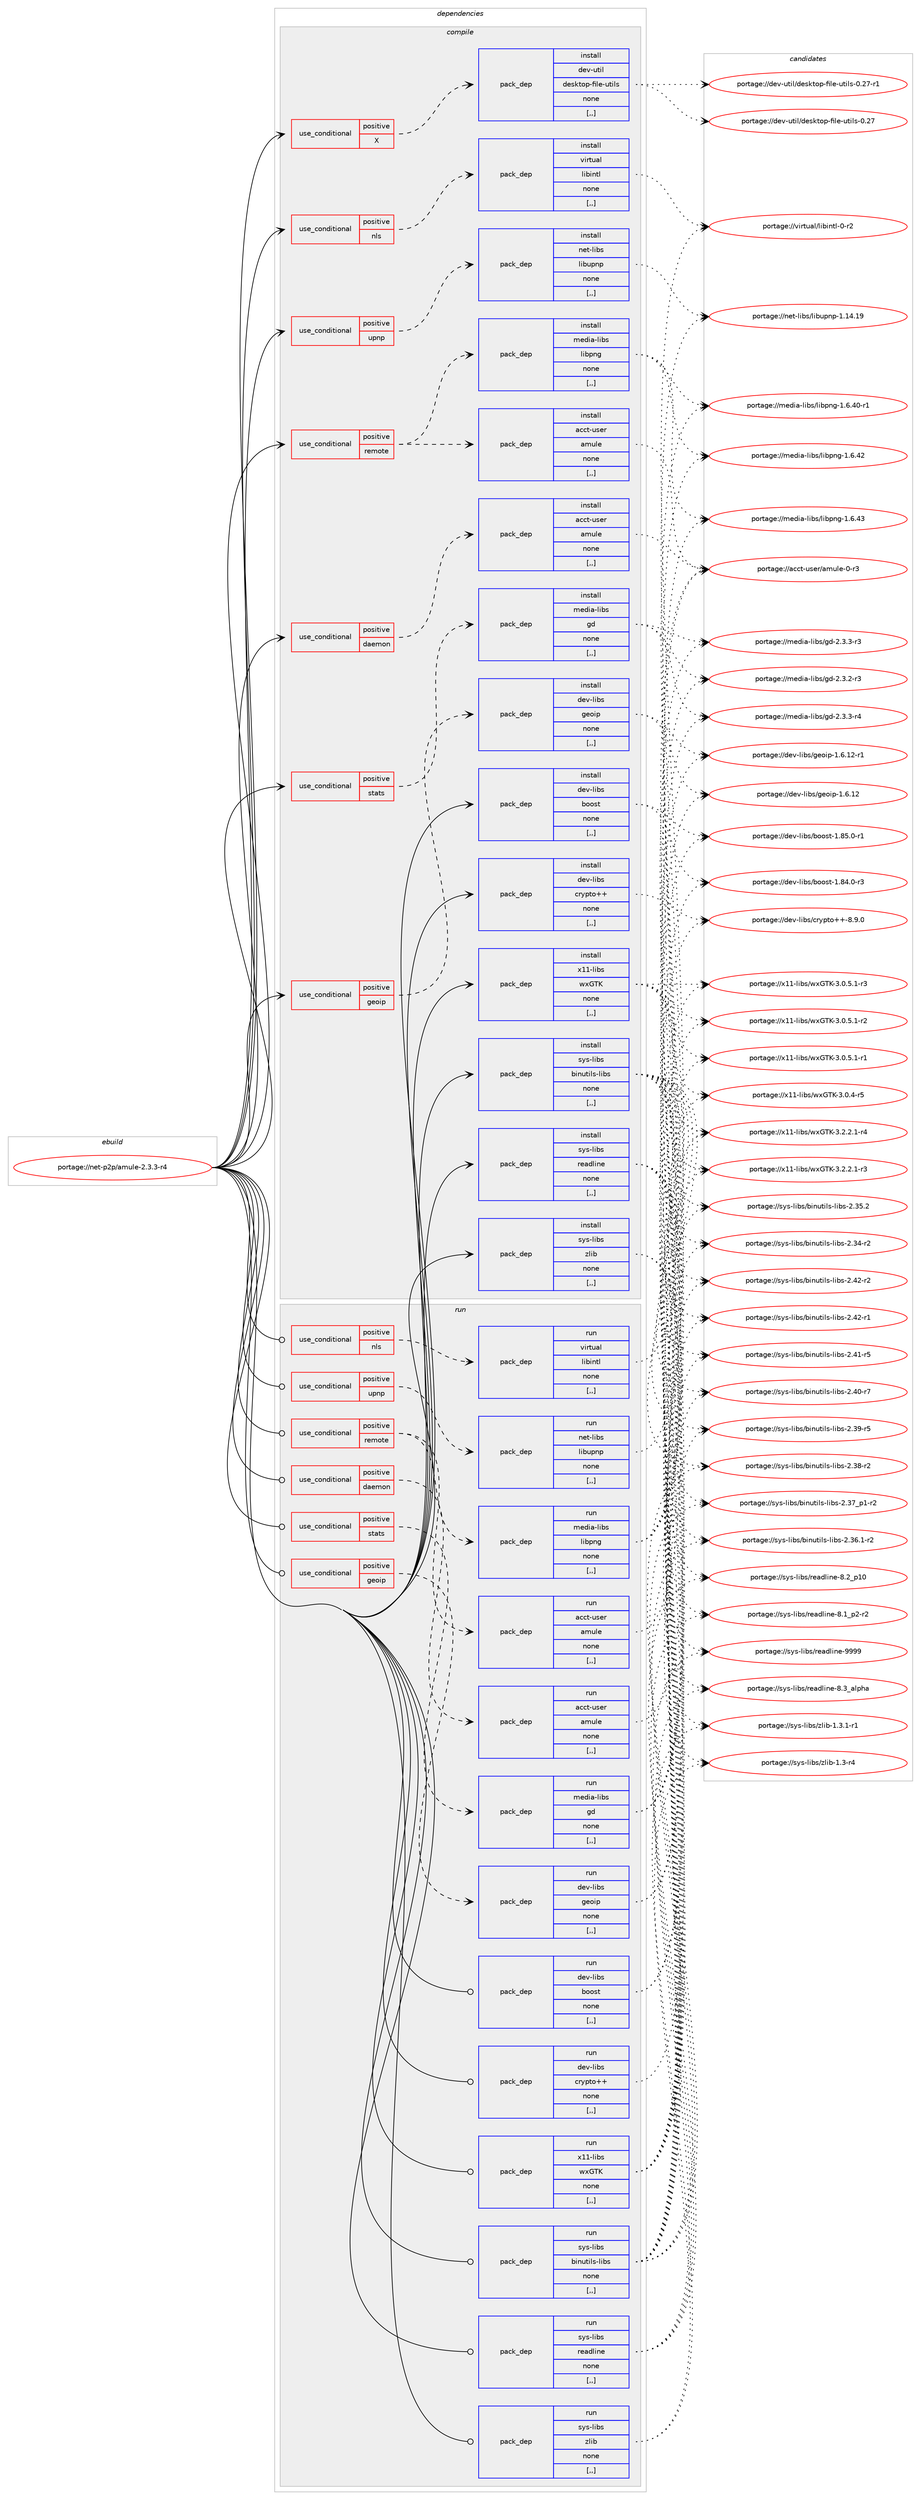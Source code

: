 digraph prolog {

# *************
# Graph options
# *************

newrank=true;
concentrate=true;
compound=true;
graph [rankdir=LR,fontname=Helvetica,fontsize=10,ranksep=1.5];#, ranksep=2.5, nodesep=0.2];
edge  [arrowhead=vee];
node  [fontname=Helvetica,fontsize=10];

# **********
# The ebuild
# **********

subgraph cluster_leftcol {
color=gray;
label=<<i>ebuild</i>>;
id [label="portage://net-p2p/amule-2.3.3-r4", color=red, width=4, href="../net-p2p/amule-2.3.3-r4.svg"];
}

# ****************
# The dependencies
# ****************

subgraph cluster_midcol {
color=gray;
label=<<i>dependencies</i>>;
subgraph cluster_compile {
fillcolor="#eeeeee";
style=filled;
label=<<i>compile</i>>;
subgraph cond100261 {
dependency380234 [label=<<TABLE BORDER="0" CELLBORDER="1" CELLSPACING="0" CELLPADDING="4"><TR><TD ROWSPAN="3" CELLPADDING="10">use_conditional</TD></TR><TR><TD>positive</TD></TR><TR><TD>X</TD></TR></TABLE>>, shape=none, color=red];
subgraph pack277235 {
dependency380235 [label=<<TABLE BORDER="0" CELLBORDER="1" CELLSPACING="0" CELLPADDING="4" WIDTH="220"><TR><TD ROWSPAN="6" CELLPADDING="30">pack_dep</TD></TR><TR><TD WIDTH="110">install</TD></TR><TR><TD>dev-util</TD></TR><TR><TD>desktop-file-utils</TD></TR><TR><TD>none</TD></TR><TR><TD>[,,]</TD></TR></TABLE>>, shape=none, color=blue];
}
dependency380234:e -> dependency380235:w [weight=20,style="dashed",arrowhead="vee"];
}
id:e -> dependency380234:w [weight=20,style="solid",arrowhead="vee"];
subgraph cond100262 {
dependency380236 [label=<<TABLE BORDER="0" CELLBORDER="1" CELLSPACING="0" CELLPADDING="4"><TR><TD ROWSPAN="3" CELLPADDING="10">use_conditional</TD></TR><TR><TD>positive</TD></TR><TR><TD>daemon</TD></TR></TABLE>>, shape=none, color=red];
subgraph pack277236 {
dependency380237 [label=<<TABLE BORDER="0" CELLBORDER="1" CELLSPACING="0" CELLPADDING="4" WIDTH="220"><TR><TD ROWSPAN="6" CELLPADDING="30">pack_dep</TD></TR><TR><TD WIDTH="110">install</TD></TR><TR><TD>acct-user</TD></TR><TR><TD>amule</TD></TR><TR><TD>none</TD></TR><TR><TD>[,,]</TD></TR></TABLE>>, shape=none, color=blue];
}
dependency380236:e -> dependency380237:w [weight=20,style="dashed",arrowhead="vee"];
}
id:e -> dependency380236:w [weight=20,style="solid",arrowhead="vee"];
subgraph cond100263 {
dependency380238 [label=<<TABLE BORDER="0" CELLBORDER="1" CELLSPACING="0" CELLPADDING="4"><TR><TD ROWSPAN="3" CELLPADDING="10">use_conditional</TD></TR><TR><TD>positive</TD></TR><TR><TD>geoip</TD></TR></TABLE>>, shape=none, color=red];
subgraph pack277237 {
dependency380239 [label=<<TABLE BORDER="0" CELLBORDER="1" CELLSPACING="0" CELLPADDING="4" WIDTH="220"><TR><TD ROWSPAN="6" CELLPADDING="30">pack_dep</TD></TR><TR><TD WIDTH="110">install</TD></TR><TR><TD>dev-libs</TD></TR><TR><TD>geoip</TD></TR><TR><TD>none</TD></TR><TR><TD>[,,]</TD></TR></TABLE>>, shape=none, color=blue];
}
dependency380238:e -> dependency380239:w [weight=20,style="dashed",arrowhead="vee"];
}
id:e -> dependency380238:w [weight=20,style="solid",arrowhead="vee"];
subgraph cond100264 {
dependency380240 [label=<<TABLE BORDER="0" CELLBORDER="1" CELLSPACING="0" CELLPADDING="4"><TR><TD ROWSPAN="3" CELLPADDING="10">use_conditional</TD></TR><TR><TD>positive</TD></TR><TR><TD>nls</TD></TR></TABLE>>, shape=none, color=red];
subgraph pack277238 {
dependency380241 [label=<<TABLE BORDER="0" CELLBORDER="1" CELLSPACING="0" CELLPADDING="4" WIDTH="220"><TR><TD ROWSPAN="6" CELLPADDING="30">pack_dep</TD></TR><TR><TD WIDTH="110">install</TD></TR><TR><TD>virtual</TD></TR><TR><TD>libintl</TD></TR><TR><TD>none</TD></TR><TR><TD>[,,]</TD></TR></TABLE>>, shape=none, color=blue];
}
dependency380240:e -> dependency380241:w [weight=20,style="dashed",arrowhead="vee"];
}
id:e -> dependency380240:w [weight=20,style="solid",arrowhead="vee"];
subgraph cond100265 {
dependency380242 [label=<<TABLE BORDER="0" CELLBORDER="1" CELLSPACING="0" CELLPADDING="4"><TR><TD ROWSPAN="3" CELLPADDING="10">use_conditional</TD></TR><TR><TD>positive</TD></TR><TR><TD>remote</TD></TR></TABLE>>, shape=none, color=red];
subgraph pack277239 {
dependency380243 [label=<<TABLE BORDER="0" CELLBORDER="1" CELLSPACING="0" CELLPADDING="4" WIDTH="220"><TR><TD ROWSPAN="6" CELLPADDING="30">pack_dep</TD></TR><TR><TD WIDTH="110">install</TD></TR><TR><TD>acct-user</TD></TR><TR><TD>amule</TD></TR><TR><TD>none</TD></TR><TR><TD>[,,]</TD></TR></TABLE>>, shape=none, color=blue];
}
dependency380242:e -> dependency380243:w [weight=20,style="dashed",arrowhead="vee"];
subgraph pack277240 {
dependency380244 [label=<<TABLE BORDER="0" CELLBORDER="1" CELLSPACING="0" CELLPADDING="4" WIDTH="220"><TR><TD ROWSPAN="6" CELLPADDING="30">pack_dep</TD></TR><TR><TD WIDTH="110">install</TD></TR><TR><TD>media-libs</TD></TR><TR><TD>libpng</TD></TR><TR><TD>none</TD></TR><TR><TD>[,,]</TD></TR></TABLE>>, shape=none, color=blue];
}
dependency380242:e -> dependency380244:w [weight=20,style="dashed",arrowhead="vee"];
}
id:e -> dependency380242:w [weight=20,style="solid",arrowhead="vee"];
subgraph cond100266 {
dependency380245 [label=<<TABLE BORDER="0" CELLBORDER="1" CELLSPACING="0" CELLPADDING="4"><TR><TD ROWSPAN="3" CELLPADDING="10">use_conditional</TD></TR><TR><TD>positive</TD></TR><TR><TD>stats</TD></TR></TABLE>>, shape=none, color=red];
subgraph pack277241 {
dependency380246 [label=<<TABLE BORDER="0" CELLBORDER="1" CELLSPACING="0" CELLPADDING="4" WIDTH="220"><TR><TD ROWSPAN="6" CELLPADDING="30">pack_dep</TD></TR><TR><TD WIDTH="110">install</TD></TR><TR><TD>media-libs</TD></TR><TR><TD>gd</TD></TR><TR><TD>none</TD></TR><TR><TD>[,,]</TD></TR></TABLE>>, shape=none, color=blue];
}
dependency380245:e -> dependency380246:w [weight=20,style="dashed",arrowhead="vee"];
}
id:e -> dependency380245:w [weight=20,style="solid",arrowhead="vee"];
subgraph cond100267 {
dependency380247 [label=<<TABLE BORDER="0" CELLBORDER="1" CELLSPACING="0" CELLPADDING="4"><TR><TD ROWSPAN="3" CELLPADDING="10">use_conditional</TD></TR><TR><TD>positive</TD></TR><TR><TD>upnp</TD></TR></TABLE>>, shape=none, color=red];
subgraph pack277242 {
dependency380248 [label=<<TABLE BORDER="0" CELLBORDER="1" CELLSPACING="0" CELLPADDING="4" WIDTH="220"><TR><TD ROWSPAN="6" CELLPADDING="30">pack_dep</TD></TR><TR><TD WIDTH="110">install</TD></TR><TR><TD>net-libs</TD></TR><TR><TD>libupnp</TD></TR><TR><TD>none</TD></TR><TR><TD>[,,]</TD></TR></TABLE>>, shape=none, color=blue];
}
dependency380247:e -> dependency380248:w [weight=20,style="dashed",arrowhead="vee"];
}
id:e -> dependency380247:w [weight=20,style="solid",arrowhead="vee"];
subgraph pack277243 {
dependency380249 [label=<<TABLE BORDER="0" CELLBORDER="1" CELLSPACING="0" CELLPADDING="4" WIDTH="220"><TR><TD ROWSPAN="6" CELLPADDING="30">pack_dep</TD></TR><TR><TD WIDTH="110">install</TD></TR><TR><TD>dev-libs</TD></TR><TR><TD>boost</TD></TR><TR><TD>none</TD></TR><TR><TD>[,,]</TD></TR></TABLE>>, shape=none, color=blue];
}
id:e -> dependency380249:w [weight=20,style="solid",arrowhead="vee"];
subgraph pack277244 {
dependency380250 [label=<<TABLE BORDER="0" CELLBORDER="1" CELLSPACING="0" CELLPADDING="4" WIDTH="220"><TR><TD ROWSPAN="6" CELLPADDING="30">pack_dep</TD></TR><TR><TD WIDTH="110">install</TD></TR><TR><TD>dev-libs</TD></TR><TR><TD>crypto++</TD></TR><TR><TD>none</TD></TR><TR><TD>[,,]</TD></TR></TABLE>>, shape=none, color=blue];
}
id:e -> dependency380250:w [weight=20,style="solid",arrowhead="vee"];
subgraph pack277245 {
dependency380251 [label=<<TABLE BORDER="0" CELLBORDER="1" CELLSPACING="0" CELLPADDING="4" WIDTH="220"><TR><TD ROWSPAN="6" CELLPADDING="30">pack_dep</TD></TR><TR><TD WIDTH="110">install</TD></TR><TR><TD>sys-libs</TD></TR><TR><TD>binutils-libs</TD></TR><TR><TD>none</TD></TR><TR><TD>[,,]</TD></TR></TABLE>>, shape=none, color=blue];
}
id:e -> dependency380251:w [weight=20,style="solid",arrowhead="vee"];
subgraph pack277246 {
dependency380252 [label=<<TABLE BORDER="0" CELLBORDER="1" CELLSPACING="0" CELLPADDING="4" WIDTH="220"><TR><TD ROWSPAN="6" CELLPADDING="30">pack_dep</TD></TR><TR><TD WIDTH="110">install</TD></TR><TR><TD>sys-libs</TD></TR><TR><TD>readline</TD></TR><TR><TD>none</TD></TR><TR><TD>[,,]</TD></TR></TABLE>>, shape=none, color=blue];
}
id:e -> dependency380252:w [weight=20,style="solid",arrowhead="vee"];
subgraph pack277247 {
dependency380253 [label=<<TABLE BORDER="0" CELLBORDER="1" CELLSPACING="0" CELLPADDING="4" WIDTH="220"><TR><TD ROWSPAN="6" CELLPADDING="30">pack_dep</TD></TR><TR><TD WIDTH="110">install</TD></TR><TR><TD>sys-libs</TD></TR><TR><TD>zlib</TD></TR><TR><TD>none</TD></TR><TR><TD>[,,]</TD></TR></TABLE>>, shape=none, color=blue];
}
id:e -> dependency380253:w [weight=20,style="solid",arrowhead="vee"];
subgraph pack277248 {
dependency380254 [label=<<TABLE BORDER="0" CELLBORDER="1" CELLSPACING="0" CELLPADDING="4" WIDTH="220"><TR><TD ROWSPAN="6" CELLPADDING="30">pack_dep</TD></TR><TR><TD WIDTH="110">install</TD></TR><TR><TD>x11-libs</TD></TR><TR><TD>wxGTK</TD></TR><TR><TD>none</TD></TR><TR><TD>[,,]</TD></TR></TABLE>>, shape=none, color=blue];
}
id:e -> dependency380254:w [weight=20,style="solid",arrowhead="vee"];
}
subgraph cluster_compileandrun {
fillcolor="#eeeeee";
style=filled;
label=<<i>compile and run</i>>;
}
subgraph cluster_run {
fillcolor="#eeeeee";
style=filled;
label=<<i>run</i>>;
subgraph cond100268 {
dependency380255 [label=<<TABLE BORDER="0" CELLBORDER="1" CELLSPACING="0" CELLPADDING="4"><TR><TD ROWSPAN="3" CELLPADDING="10">use_conditional</TD></TR><TR><TD>positive</TD></TR><TR><TD>daemon</TD></TR></TABLE>>, shape=none, color=red];
subgraph pack277249 {
dependency380256 [label=<<TABLE BORDER="0" CELLBORDER="1" CELLSPACING="0" CELLPADDING="4" WIDTH="220"><TR><TD ROWSPAN="6" CELLPADDING="30">pack_dep</TD></TR><TR><TD WIDTH="110">run</TD></TR><TR><TD>acct-user</TD></TR><TR><TD>amule</TD></TR><TR><TD>none</TD></TR><TR><TD>[,,]</TD></TR></TABLE>>, shape=none, color=blue];
}
dependency380255:e -> dependency380256:w [weight=20,style="dashed",arrowhead="vee"];
}
id:e -> dependency380255:w [weight=20,style="solid",arrowhead="odot"];
subgraph cond100269 {
dependency380257 [label=<<TABLE BORDER="0" CELLBORDER="1" CELLSPACING="0" CELLPADDING="4"><TR><TD ROWSPAN="3" CELLPADDING="10">use_conditional</TD></TR><TR><TD>positive</TD></TR><TR><TD>geoip</TD></TR></TABLE>>, shape=none, color=red];
subgraph pack277250 {
dependency380258 [label=<<TABLE BORDER="0" CELLBORDER="1" CELLSPACING="0" CELLPADDING="4" WIDTH="220"><TR><TD ROWSPAN="6" CELLPADDING="30">pack_dep</TD></TR><TR><TD WIDTH="110">run</TD></TR><TR><TD>dev-libs</TD></TR><TR><TD>geoip</TD></TR><TR><TD>none</TD></TR><TR><TD>[,,]</TD></TR></TABLE>>, shape=none, color=blue];
}
dependency380257:e -> dependency380258:w [weight=20,style="dashed",arrowhead="vee"];
}
id:e -> dependency380257:w [weight=20,style="solid",arrowhead="odot"];
subgraph cond100270 {
dependency380259 [label=<<TABLE BORDER="0" CELLBORDER="1" CELLSPACING="0" CELLPADDING="4"><TR><TD ROWSPAN="3" CELLPADDING="10">use_conditional</TD></TR><TR><TD>positive</TD></TR><TR><TD>nls</TD></TR></TABLE>>, shape=none, color=red];
subgraph pack277251 {
dependency380260 [label=<<TABLE BORDER="0" CELLBORDER="1" CELLSPACING="0" CELLPADDING="4" WIDTH="220"><TR><TD ROWSPAN="6" CELLPADDING="30">pack_dep</TD></TR><TR><TD WIDTH="110">run</TD></TR><TR><TD>virtual</TD></TR><TR><TD>libintl</TD></TR><TR><TD>none</TD></TR><TR><TD>[,,]</TD></TR></TABLE>>, shape=none, color=blue];
}
dependency380259:e -> dependency380260:w [weight=20,style="dashed",arrowhead="vee"];
}
id:e -> dependency380259:w [weight=20,style="solid",arrowhead="odot"];
subgraph cond100271 {
dependency380261 [label=<<TABLE BORDER="0" CELLBORDER="1" CELLSPACING="0" CELLPADDING="4"><TR><TD ROWSPAN="3" CELLPADDING="10">use_conditional</TD></TR><TR><TD>positive</TD></TR><TR><TD>remote</TD></TR></TABLE>>, shape=none, color=red];
subgraph pack277252 {
dependency380262 [label=<<TABLE BORDER="0" CELLBORDER="1" CELLSPACING="0" CELLPADDING="4" WIDTH="220"><TR><TD ROWSPAN="6" CELLPADDING="30">pack_dep</TD></TR><TR><TD WIDTH="110">run</TD></TR><TR><TD>acct-user</TD></TR><TR><TD>amule</TD></TR><TR><TD>none</TD></TR><TR><TD>[,,]</TD></TR></TABLE>>, shape=none, color=blue];
}
dependency380261:e -> dependency380262:w [weight=20,style="dashed",arrowhead="vee"];
subgraph pack277253 {
dependency380263 [label=<<TABLE BORDER="0" CELLBORDER="1" CELLSPACING="0" CELLPADDING="4" WIDTH="220"><TR><TD ROWSPAN="6" CELLPADDING="30">pack_dep</TD></TR><TR><TD WIDTH="110">run</TD></TR><TR><TD>media-libs</TD></TR><TR><TD>libpng</TD></TR><TR><TD>none</TD></TR><TR><TD>[,,]</TD></TR></TABLE>>, shape=none, color=blue];
}
dependency380261:e -> dependency380263:w [weight=20,style="dashed",arrowhead="vee"];
}
id:e -> dependency380261:w [weight=20,style="solid",arrowhead="odot"];
subgraph cond100272 {
dependency380264 [label=<<TABLE BORDER="0" CELLBORDER="1" CELLSPACING="0" CELLPADDING="4"><TR><TD ROWSPAN="3" CELLPADDING="10">use_conditional</TD></TR><TR><TD>positive</TD></TR><TR><TD>stats</TD></TR></TABLE>>, shape=none, color=red];
subgraph pack277254 {
dependency380265 [label=<<TABLE BORDER="0" CELLBORDER="1" CELLSPACING="0" CELLPADDING="4" WIDTH="220"><TR><TD ROWSPAN="6" CELLPADDING="30">pack_dep</TD></TR><TR><TD WIDTH="110">run</TD></TR><TR><TD>media-libs</TD></TR><TR><TD>gd</TD></TR><TR><TD>none</TD></TR><TR><TD>[,,]</TD></TR></TABLE>>, shape=none, color=blue];
}
dependency380264:e -> dependency380265:w [weight=20,style="dashed",arrowhead="vee"];
}
id:e -> dependency380264:w [weight=20,style="solid",arrowhead="odot"];
subgraph cond100273 {
dependency380266 [label=<<TABLE BORDER="0" CELLBORDER="1" CELLSPACING="0" CELLPADDING="4"><TR><TD ROWSPAN="3" CELLPADDING="10">use_conditional</TD></TR><TR><TD>positive</TD></TR><TR><TD>upnp</TD></TR></TABLE>>, shape=none, color=red];
subgraph pack277255 {
dependency380267 [label=<<TABLE BORDER="0" CELLBORDER="1" CELLSPACING="0" CELLPADDING="4" WIDTH="220"><TR><TD ROWSPAN="6" CELLPADDING="30">pack_dep</TD></TR><TR><TD WIDTH="110">run</TD></TR><TR><TD>net-libs</TD></TR><TR><TD>libupnp</TD></TR><TR><TD>none</TD></TR><TR><TD>[,,]</TD></TR></TABLE>>, shape=none, color=blue];
}
dependency380266:e -> dependency380267:w [weight=20,style="dashed",arrowhead="vee"];
}
id:e -> dependency380266:w [weight=20,style="solid",arrowhead="odot"];
subgraph pack277256 {
dependency380268 [label=<<TABLE BORDER="0" CELLBORDER="1" CELLSPACING="0" CELLPADDING="4" WIDTH="220"><TR><TD ROWSPAN="6" CELLPADDING="30">pack_dep</TD></TR><TR><TD WIDTH="110">run</TD></TR><TR><TD>dev-libs</TD></TR><TR><TD>boost</TD></TR><TR><TD>none</TD></TR><TR><TD>[,,]</TD></TR></TABLE>>, shape=none, color=blue];
}
id:e -> dependency380268:w [weight=20,style="solid",arrowhead="odot"];
subgraph pack277257 {
dependency380269 [label=<<TABLE BORDER="0" CELLBORDER="1" CELLSPACING="0" CELLPADDING="4" WIDTH="220"><TR><TD ROWSPAN="6" CELLPADDING="30">pack_dep</TD></TR><TR><TD WIDTH="110">run</TD></TR><TR><TD>dev-libs</TD></TR><TR><TD>crypto++</TD></TR><TR><TD>none</TD></TR><TR><TD>[,,]</TD></TR></TABLE>>, shape=none, color=blue];
}
id:e -> dependency380269:w [weight=20,style="solid",arrowhead="odot"];
subgraph pack277258 {
dependency380270 [label=<<TABLE BORDER="0" CELLBORDER="1" CELLSPACING="0" CELLPADDING="4" WIDTH="220"><TR><TD ROWSPAN="6" CELLPADDING="30">pack_dep</TD></TR><TR><TD WIDTH="110">run</TD></TR><TR><TD>sys-libs</TD></TR><TR><TD>binutils-libs</TD></TR><TR><TD>none</TD></TR><TR><TD>[,,]</TD></TR></TABLE>>, shape=none, color=blue];
}
id:e -> dependency380270:w [weight=20,style="solid",arrowhead="odot"];
subgraph pack277259 {
dependency380271 [label=<<TABLE BORDER="0" CELLBORDER="1" CELLSPACING="0" CELLPADDING="4" WIDTH="220"><TR><TD ROWSPAN="6" CELLPADDING="30">pack_dep</TD></TR><TR><TD WIDTH="110">run</TD></TR><TR><TD>sys-libs</TD></TR><TR><TD>readline</TD></TR><TR><TD>none</TD></TR><TR><TD>[,,]</TD></TR></TABLE>>, shape=none, color=blue];
}
id:e -> dependency380271:w [weight=20,style="solid",arrowhead="odot"];
subgraph pack277260 {
dependency380272 [label=<<TABLE BORDER="0" CELLBORDER="1" CELLSPACING="0" CELLPADDING="4" WIDTH="220"><TR><TD ROWSPAN="6" CELLPADDING="30">pack_dep</TD></TR><TR><TD WIDTH="110">run</TD></TR><TR><TD>sys-libs</TD></TR><TR><TD>zlib</TD></TR><TR><TD>none</TD></TR><TR><TD>[,,]</TD></TR></TABLE>>, shape=none, color=blue];
}
id:e -> dependency380272:w [weight=20,style="solid",arrowhead="odot"];
subgraph pack277261 {
dependency380273 [label=<<TABLE BORDER="0" CELLBORDER="1" CELLSPACING="0" CELLPADDING="4" WIDTH="220"><TR><TD ROWSPAN="6" CELLPADDING="30">pack_dep</TD></TR><TR><TD WIDTH="110">run</TD></TR><TR><TD>x11-libs</TD></TR><TR><TD>wxGTK</TD></TR><TR><TD>none</TD></TR><TR><TD>[,,]</TD></TR></TABLE>>, shape=none, color=blue];
}
id:e -> dependency380273:w [weight=20,style="solid",arrowhead="odot"];
}
}

# **************
# The candidates
# **************

subgraph cluster_choices {
rank=same;
color=gray;
label=<<i>candidates</i>>;

subgraph choice277235 {
color=black;
nodesep=1;
choice1001011184511711610510847100101115107116111112451021051081014511711610510811545484650554511449 [label="portage://dev-util/desktop-file-utils-0.27-r1", color=red, width=4,href="../dev-util/desktop-file-utils-0.27-r1.svg"];
choice100101118451171161051084710010111510711611111245102105108101451171161051081154548465055 [label="portage://dev-util/desktop-file-utils-0.27", color=red, width=4,href="../dev-util/desktop-file-utils-0.27.svg"];
dependency380235:e -> choice1001011184511711610510847100101115107116111112451021051081014511711610510811545484650554511449:w [style=dotted,weight="100"];
dependency380235:e -> choice100101118451171161051084710010111510711611111245102105108101451171161051081154548465055:w [style=dotted,weight="100"];
}
subgraph choice277236 {
color=black;
nodesep=1;
choice97999911645117115101114479710911710810145484511451 [label="portage://acct-user/amule-0-r3", color=red, width=4,href="../acct-user/amule-0-r3.svg"];
dependency380237:e -> choice97999911645117115101114479710911710810145484511451:w [style=dotted,weight="100"];
}
subgraph choice277237 {
color=black;
nodesep=1;
choice100101118451081059811547103101111105112454946544649504511449 [label="portage://dev-libs/geoip-1.6.12-r1", color=red, width=4,href="../dev-libs/geoip-1.6.12-r1.svg"];
choice10010111845108105981154710310111110511245494654464950 [label="portage://dev-libs/geoip-1.6.12", color=red, width=4,href="../dev-libs/geoip-1.6.12.svg"];
dependency380239:e -> choice100101118451081059811547103101111105112454946544649504511449:w [style=dotted,weight="100"];
dependency380239:e -> choice10010111845108105981154710310111110511245494654464950:w [style=dotted,weight="100"];
}
subgraph choice277238 {
color=black;
nodesep=1;
choice11810511411611797108471081059810511011610845484511450 [label="portage://virtual/libintl-0-r2", color=red, width=4,href="../virtual/libintl-0-r2.svg"];
dependency380241:e -> choice11810511411611797108471081059810511011610845484511450:w [style=dotted,weight="100"];
}
subgraph choice277239 {
color=black;
nodesep=1;
choice97999911645117115101114479710911710810145484511451 [label="portage://acct-user/amule-0-r3", color=red, width=4,href="../acct-user/amule-0-r3.svg"];
dependency380243:e -> choice97999911645117115101114479710911710810145484511451:w [style=dotted,weight="100"];
}
subgraph choice277240 {
color=black;
nodesep=1;
choice109101100105974510810598115471081059811211010345494654465251 [label="portage://media-libs/libpng-1.6.43", color=red, width=4,href="../media-libs/libpng-1.6.43.svg"];
choice109101100105974510810598115471081059811211010345494654465250 [label="portage://media-libs/libpng-1.6.42", color=red, width=4,href="../media-libs/libpng-1.6.42.svg"];
choice1091011001059745108105981154710810598112110103454946544652484511449 [label="portage://media-libs/libpng-1.6.40-r1", color=red, width=4,href="../media-libs/libpng-1.6.40-r1.svg"];
dependency380244:e -> choice109101100105974510810598115471081059811211010345494654465251:w [style=dotted,weight="100"];
dependency380244:e -> choice109101100105974510810598115471081059811211010345494654465250:w [style=dotted,weight="100"];
dependency380244:e -> choice1091011001059745108105981154710810598112110103454946544652484511449:w [style=dotted,weight="100"];
}
subgraph choice277241 {
color=black;
nodesep=1;
choice109101100105974510810598115471031004550465146514511452 [label="portage://media-libs/gd-2.3.3-r4", color=red, width=4,href="../media-libs/gd-2.3.3-r4.svg"];
choice109101100105974510810598115471031004550465146514511451 [label="portage://media-libs/gd-2.3.3-r3", color=red, width=4,href="../media-libs/gd-2.3.3-r3.svg"];
choice109101100105974510810598115471031004550465146504511451 [label="portage://media-libs/gd-2.3.2-r3", color=red, width=4,href="../media-libs/gd-2.3.2-r3.svg"];
dependency380246:e -> choice109101100105974510810598115471031004550465146514511452:w [style=dotted,weight="100"];
dependency380246:e -> choice109101100105974510810598115471031004550465146514511451:w [style=dotted,weight="100"];
dependency380246:e -> choice109101100105974510810598115471031004550465146504511451:w [style=dotted,weight="100"];
}
subgraph choice277242 {
color=black;
nodesep=1;
choice110101116451081059811547108105981171121101124549464952464957 [label="portage://net-libs/libupnp-1.14.19", color=red, width=4,href="../net-libs/libupnp-1.14.19.svg"];
dependency380248:e -> choice110101116451081059811547108105981171121101124549464952464957:w [style=dotted,weight="100"];
}
subgraph choice277243 {
color=black;
nodesep=1;
choice10010111845108105981154798111111115116454946565346484511449 [label="portage://dev-libs/boost-1.85.0-r1", color=red, width=4,href="../dev-libs/boost-1.85.0-r1.svg"];
choice10010111845108105981154798111111115116454946565246484511451 [label="portage://dev-libs/boost-1.84.0-r3", color=red, width=4,href="../dev-libs/boost-1.84.0-r3.svg"];
dependency380249:e -> choice10010111845108105981154798111111115116454946565346484511449:w [style=dotted,weight="100"];
dependency380249:e -> choice10010111845108105981154798111111115116454946565246484511451:w [style=dotted,weight="100"];
}
subgraph choice277244 {
color=black;
nodesep=1;
choice100101118451081059811547991141211121161114343455646574648 [label="portage://dev-libs/crypto++-8.9.0", color=red, width=4,href="../dev-libs/crypto++-8.9.0.svg"];
dependency380250:e -> choice100101118451081059811547991141211121161114343455646574648:w [style=dotted,weight="100"];
}
subgraph choice277245 {
color=black;
nodesep=1;
choice11512111545108105981154798105110117116105108115451081059811545504652504511450 [label="portage://sys-libs/binutils-libs-2.42-r2", color=red, width=4,href="../sys-libs/binutils-libs-2.42-r2.svg"];
choice11512111545108105981154798105110117116105108115451081059811545504652504511449 [label="portage://sys-libs/binutils-libs-2.42-r1", color=red, width=4,href="../sys-libs/binutils-libs-2.42-r1.svg"];
choice11512111545108105981154798105110117116105108115451081059811545504652494511453 [label="portage://sys-libs/binutils-libs-2.41-r5", color=red, width=4,href="../sys-libs/binutils-libs-2.41-r5.svg"];
choice11512111545108105981154798105110117116105108115451081059811545504652484511455 [label="portage://sys-libs/binutils-libs-2.40-r7", color=red, width=4,href="../sys-libs/binutils-libs-2.40-r7.svg"];
choice11512111545108105981154798105110117116105108115451081059811545504651574511453 [label="portage://sys-libs/binutils-libs-2.39-r5", color=red, width=4,href="../sys-libs/binutils-libs-2.39-r5.svg"];
choice11512111545108105981154798105110117116105108115451081059811545504651564511450 [label="portage://sys-libs/binutils-libs-2.38-r2", color=red, width=4,href="../sys-libs/binutils-libs-2.38-r2.svg"];
choice115121115451081059811547981051101171161051081154510810598115455046515595112494511450 [label="portage://sys-libs/binutils-libs-2.37_p1-r2", color=red, width=4,href="../sys-libs/binutils-libs-2.37_p1-r2.svg"];
choice115121115451081059811547981051101171161051081154510810598115455046515446494511450 [label="portage://sys-libs/binutils-libs-2.36.1-r2", color=red, width=4,href="../sys-libs/binutils-libs-2.36.1-r2.svg"];
choice11512111545108105981154798105110117116105108115451081059811545504651534650 [label="portage://sys-libs/binutils-libs-2.35.2", color=red, width=4,href="../sys-libs/binutils-libs-2.35.2.svg"];
choice11512111545108105981154798105110117116105108115451081059811545504651524511450 [label="portage://sys-libs/binutils-libs-2.34-r2", color=red, width=4,href="../sys-libs/binutils-libs-2.34-r2.svg"];
dependency380251:e -> choice11512111545108105981154798105110117116105108115451081059811545504652504511450:w [style=dotted,weight="100"];
dependency380251:e -> choice11512111545108105981154798105110117116105108115451081059811545504652504511449:w [style=dotted,weight="100"];
dependency380251:e -> choice11512111545108105981154798105110117116105108115451081059811545504652494511453:w [style=dotted,weight="100"];
dependency380251:e -> choice11512111545108105981154798105110117116105108115451081059811545504652484511455:w [style=dotted,weight="100"];
dependency380251:e -> choice11512111545108105981154798105110117116105108115451081059811545504651574511453:w [style=dotted,weight="100"];
dependency380251:e -> choice11512111545108105981154798105110117116105108115451081059811545504651564511450:w [style=dotted,weight="100"];
dependency380251:e -> choice115121115451081059811547981051101171161051081154510810598115455046515595112494511450:w [style=dotted,weight="100"];
dependency380251:e -> choice115121115451081059811547981051101171161051081154510810598115455046515446494511450:w [style=dotted,weight="100"];
dependency380251:e -> choice11512111545108105981154798105110117116105108115451081059811545504651534650:w [style=dotted,weight="100"];
dependency380251:e -> choice11512111545108105981154798105110117116105108115451081059811545504651524511450:w [style=dotted,weight="100"];
}
subgraph choice277246 {
color=black;
nodesep=1;
choice115121115451081059811547114101971001081051101014557575757 [label="portage://sys-libs/readline-9999", color=red, width=4,href="../sys-libs/readline-9999.svg"];
choice1151211154510810598115471141019710010810511010145564651959710811210497 [label="portage://sys-libs/readline-8.3_alpha", color=red, width=4,href="../sys-libs/readline-8.3_alpha.svg"];
choice1151211154510810598115471141019710010810511010145564650951124948 [label="portage://sys-libs/readline-8.2_p10", color=red, width=4,href="../sys-libs/readline-8.2_p10.svg"];
choice115121115451081059811547114101971001081051101014556464995112504511450 [label="portage://sys-libs/readline-8.1_p2-r2", color=red, width=4,href="../sys-libs/readline-8.1_p2-r2.svg"];
dependency380252:e -> choice115121115451081059811547114101971001081051101014557575757:w [style=dotted,weight="100"];
dependency380252:e -> choice1151211154510810598115471141019710010810511010145564651959710811210497:w [style=dotted,weight="100"];
dependency380252:e -> choice1151211154510810598115471141019710010810511010145564650951124948:w [style=dotted,weight="100"];
dependency380252:e -> choice115121115451081059811547114101971001081051101014556464995112504511450:w [style=dotted,weight="100"];
}
subgraph choice277247 {
color=black;
nodesep=1;
choice115121115451081059811547122108105984549465146494511449 [label="portage://sys-libs/zlib-1.3.1-r1", color=red, width=4,href="../sys-libs/zlib-1.3.1-r1.svg"];
choice11512111545108105981154712210810598454946514511452 [label="portage://sys-libs/zlib-1.3-r4", color=red, width=4,href="../sys-libs/zlib-1.3-r4.svg"];
dependency380253:e -> choice115121115451081059811547122108105984549465146494511449:w [style=dotted,weight="100"];
dependency380253:e -> choice11512111545108105981154712210810598454946514511452:w [style=dotted,weight="100"];
}
subgraph choice277248 {
color=black;
nodesep=1;
choice120494945108105981154711912071847545514650465046494511452 [label="portage://x11-libs/wxGTK-3.2.2.1-r4", color=red, width=4,href="../x11-libs/wxGTK-3.2.2.1-r4.svg"];
choice120494945108105981154711912071847545514650465046494511451 [label="portage://x11-libs/wxGTK-3.2.2.1-r3", color=red, width=4,href="../x11-libs/wxGTK-3.2.2.1-r3.svg"];
choice120494945108105981154711912071847545514648465346494511451 [label="portage://x11-libs/wxGTK-3.0.5.1-r3", color=red, width=4,href="../x11-libs/wxGTK-3.0.5.1-r3.svg"];
choice120494945108105981154711912071847545514648465346494511450 [label="portage://x11-libs/wxGTK-3.0.5.1-r2", color=red, width=4,href="../x11-libs/wxGTK-3.0.5.1-r2.svg"];
choice120494945108105981154711912071847545514648465346494511449 [label="portage://x11-libs/wxGTK-3.0.5.1-r1", color=red, width=4,href="../x11-libs/wxGTK-3.0.5.1-r1.svg"];
choice12049494510810598115471191207184754551464846524511453 [label="portage://x11-libs/wxGTK-3.0.4-r5", color=red, width=4,href="../x11-libs/wxGTK-3.0.4-r5.svg"];
dependency380254:e -> choice120494945108105981154711912071847545514650465046494511452:w [style=dotted,weight="100"];
dependency380254:e -> choice120494945108105981154711912071847545514650465046494511451:w [style=dotted,weight="100"];
dependency380254:e -> choice120494945108105981154711912071847545514648465346494511451:w [style=dotted,weight="100"];
dependency380254:e -> choice120494945108105981154711912071847545514648465346494511450:w [style=dotted,weight="100"];
dependency380254:e -> choice120494945108105981154711912071847545514648465346494511449:w [style=dotted,weight="100"];
dependency380254:e -> choice12049494510810598115471191207184754551464846524511453:w [style=dotted,weight="100"];
}
subgraph choice277249 {
color=black;
nodesep=1;
choice97999911645117115101114479710911710810145484511451 [label="portage://acct-user/amule-0-r3", color=red, width=4,href="../acct-user/amule-0-r3.svg"];
dependency380256:e -> choice97999911645117115101114479710911710810145484511451:w [style=dotted,weight="100"];
}
subgraph choice277250 {
color=black;
nodesep=1;
choice100101118451081059811547103101111105112454946544649504511449 [label="portage://dev-libs/geoip-1.6.12-r1", color=red, width=4,href="../dev-libs/geoip-1.6.12-r1.svg"];
choice10010111845108105981154710310111110511245494654464950 [label="portage://dev-libs/geoip-1.6.12", color=red, width=4,href="../dev-libs/geoip-1.6.12.svg"];
dependency380258:e -> choice100101118451081059811547103101111105112454946544649504511449:w [style=dotted,weight="100"];
dependency380258:e -> choice10010111845108105981154710310111110511245494654464950:w [style=dotted,weight="100"];
}
subgraph choice277251 {
color=black;
nodesep=1;
choice11810511411611797108471081059810511011610845484511450 [label="portage://virtual/libintl-0-r2", color=red, width=4,href="../virtual/libintl-0-r2.svg"];
dependency380260:e -> choice11810511411611797108471081059810511011610845484511450:w [style=dotted,weight="100"];
}
subgraph choice277252 {
color=black;
nodesep=1;
choice97999911645117115101114479710911710810145484511451 [label="portage://acct-user/amule-0-r3", color=red, width=4,href="../acct-user/amule-0-r3.svg"];
dependency380262:e -> choice97999911645117115101114479710911710810145484511451:w [style=dotted,weight="100"];
}
subgraph choice277253 {
color=black;
nodesep=1;
choice109101100105974510810598115471081059811211010345494654465251 [label="portage://media-libs/libpng-1.6.43", color=red, width=4,href="../media-libs/libpng-1.6.43.svg"];
choice109101100105974510810598115471081059811211010345494654465250 [label="portage://media-libs/libpng-1.6.42", color=red, width=4,href="../media-libs/libpng-1.6.42.svg"];
choice1091011001059745108105981154710810598112110103454946544652484511449 [label="portage://media-libs/libpng-1.6.40-r1", color=red, width=4,href="../media-libs/libpng-1.6.40-r1.svg"];
dependency380263:e -> choice109101100105974510810598115471081059811211010345494654465251:w [style=dotted,weight="100"];
dependency380263:e -> choice109101100105974510810598115471081059811211010345494654465250:w [style=dotted,weight="100"];
dependency380263:e -> choice1091011001059745108105981154710810598112110103454946544652484511449:w [style=dotted,weight="100"];
}
subgraph choice277254 {
color=black;
nodesep=1;
choice109101100105974510810598115471031004550465146514511452 [label="portage://media-libs/gd-2.3.3-r4", color=red, width=4,href="../media-libs/gd-2.3.3-r4.svg"];
choice109101100105974510810598115471031004550465146514511451 [label="portage://media-libs/gd-2.3.3-r3", color=red, width=4,href="../media-libs/gd-2.3.3-r3.svg"];
choice109101100105974510810598115471031004550465146504511451 [label="portage://media-libs/gd-2.3.2-r3", color=red, width=4,href="../media-libs/gd-2.3.2-r3.svg"];
dependency380265:e -> choice109101100105974510810598115471031004550465146514511452:w [style=dotted,weight="100"];
dependency380265:e -> choice109101100105974510810598115471031004550465146514511451:w [style=dotted,weight="100"];
dependency380265:e -> choice109101100105974510810598115471031004550465146504511451:w [style=dotted,weight="100"];
}
subgraph choice277255 {
color=black;
nodesep=1;
choice110101116451081059811547108105981171121101124549464952464957 [label="portage://net-libs/libupnp-1.14.19", color=red, width=4,href="../net-libs/libupnp-1.14.19.svg"];
dependency380267:e -> choice110101116451081059811547108105981171121101124549464952464957:w [style=dotted,weight="100"];
}
subgraph choice277256 {
color=black;
nodesep=1;
choice10010111845108105981154798111111115116454946565346484511449 [label="portage://dev-libs/boost-1.85.0-r1", color=red, width=4,href="../dev-libs/boost-1.85.0-r1.svg"];
choice10010111845108105981154798111111115116454946565246484511451 [label="portage://dev-libs/boost-1.84.0-r3", color=red, width=4,href="../dev-libs/boost-1.84.0-r3.svg"];
dependency380268:e -> choice10010111845108105981154798111111115116454946565346484511449:w [style=dotted,weight="100"];
dependency380268:e -> choice10010111845108105981154798111111115116454946565246484511451:w [style=dotted,weight="100"];
}
subgraph choice277257 {
color=black;
nodesep=1;
choice100101118451081059811547991141211121161114343455646574648 [label="portage://dev-libs/crypto++-8.9.0", color=red, width=4,href="../dev-libs/crypto++-8.9.0.svg"];
dependency380269:e -> choice100101118451081059811547991141211121161114343455646574648:w [style=dotted,weight="100"];
}
subgraph choice277258 {
color=black;
nodesep=1;
choice11512111545108105981154798105110117116105108115451081059811545504652504511450 [label="portage://sys-libs/binutils-libs-2.42-r2", color=red, width=4,href="../sys-libs/binutils-libs-2.42-r2.svg"];
choice11512111545108105981154798105110117116105108115451081059811545504652504511449 [label="portage://sys-libs/binutils-libs-2.42-r1", color=red, width=4,href="../sys-libs/binutils-libs-2.42-r1.svg"];
choice11512111545108105981154798105110117116105108115451081059811545504652494511453 [label="portage://sys-libs/binutils-libs-2.41-r5", color=red, width=4,href="../sys-libs/binutils-libs-2.41-r5.svg"];
choice11512111545108105981154798105110117116105108115451081059811545504652484511455 [label="portage://sys-libs/binutils-libs-2.40-r7", color=red, width=4,href="../sys-libs/binutils-libs-2.40-r7.svg"];
choice11512111545108105981154798105110117116105108115451081059811545504651574511453 [label="portage://sys-libs/binutils-libs-2.39-r5", color=red, width=4,href="../sys-libs/binutils-libs-2.39-r5.svg"];
choice11512111545108105981154798105110117116105108115451081059811545504651564511450 [label="portage://sys-libs/binutils-libs-2.38-r2", color=red, width=4,href="../sys-libs/binutils-libs-2.38-r2.svg"];
choice115121115451081059811547981051101171161051081154510810598115455046515595112494511450 [label="portage://sys-libs/binutils-libs-2.37_p1-r2", color=red, width=4,href="../sys-libs/binutils-libs-2.37_p1-r2.svg"];
choice115121115451081059811547981051101171161051081154510810598115455046515446494511450 [label="portage://sys-libs/binutils-libs-2.36.1-r2", color=red, width=4,href="../sys-libs/binutils-libs-2.36.1-r2.svg"];
choice11512111545108105981154798105110117116105108115451081059811545504651534650 [label="portage://sys-libs/binutils-libs-2.35.2", color=red, width=4,href="../sys-libs/binutils-libs-2.35.2.svg"];
choice11512111545108105981154798105110117116105108115451081059811545504651524511450 [label="portage://sys-libs/binutils-libs-2.34-r2", color=red, width=4,href="../sys-libs/binutils-libs-2.34-r2.svg"];
dependency380270:e -> choice11512111545108105981154798105110117116105108115451081059811545504652504511450:w [style=dotted,weight="100"];
dependency380270:e -> choice11512111545108105981154798105110117116105108115451081059811545504652504511449:w [style=dotted,weight="100"];
dependency380270:e -> choice11512111545108105981154798105110117116105108115451081059811545504652494511453:w [style=dotted,weight="100"];
dependency380270:e -> choice11512111545108105981154798105110117116105108115451081059811545504652484511455:w [style=dotted,weight="100"];
dependency380270:e -> choice11512111545108105981154798105110117116105108115451081059811545504651574511453:w [style=dotted,weight="100"];
dependency380270:e -> choice11512111545108105981154798105110117116105108115451081059811545504651564511450:w [style=dotted,weight="100"];
dependency380270:e -> choice115121115451081059811547981051101171161051081154510810598115455046515595112494511450:w [style=dotted,weight="100"];
dependency380270:e -> choice115121115451081059811547981051101171161051081154510810598115455046515446494511450:w [style=dotted,weight="100"];
dependency380270:e -> choice11512111545108105981154798105110117116105108115451081059811545504651534650:w [style=dotted,weight="100"];
dependency380270:e -> choice11512111545108105981154798105110117116105108115451081059811545504651524511450:w [style=dotted,weight="100"];
}
subgraph choice277259 {
color=black;
nodesep=1;
choice115121115451081059811547114101971001081051101014557575757 [label="portage://sys-libs/readline-9999", color=red, width=4,href="../sys-libs/readline-9999.svg"];
choice1151211154510810598115471141019710010810511010145564651959710811210497 [label="portage://sys-libs/readline-8.3_alpha", color=red, width=4,href="../sys-libs/readline-8.3_alpha.svg"];
choice1151211154510810598115471141019710010810511010145564650951124948 [label="portage://sys-libs/readline-8.2_p10", color=red, width=4,href="../sys-libs/readline-8.2_p10.svg"];
choice115121115451081059811547114101971001081051101014556464995112504511450 [label="portage://sys-libs/readline-8.1_p2-r2", color=red, width=4,href="../sys-libs/readline-8.1_p2-r2.svg"];
dependency380271:e -> choice115121115451081059811547114101971001081051101014557575757:w [style=dotted,weight="100"];
dependency380271:e -> choice1151211154510810598115471141019710010810511010145564651959710811210497:w [style=dotted,weight="100"];
dependency380271:e -> choice1151211154510810598115471141019710010810511010145564650951124948:w [style=dotted,weight="100"];
dependency380271:e -> choice115121115451081059811547114101971001081051101014556464995112504511450:w [style=dotted,weight="100"];
}
subgraph choice277260 {
color=black;
nodesep=1;
choice115121115451081059811547122108105984549465146494511449 [label="portage://sys-libs/zlib-1.3.1-r1", color=red, width=4,href="../sys-libs/zlib-1.3.1-r1.svg"];
choice11512111545108105981154712210810598454946514511452 [label="portage://sys-libs/zlib-1.3-r4", color=red, width=4,href="../sys-libs/zlib-1.3-r4.svg"];
dependency380272:e -> choice115121115451081059811547122108105984549465146494511449:w [style=dotted,weight="100"];
dependency380272:e -> choice11512111545108105981154712210810598454946514511452:w [style=dotted,weight="100"];
}
subgraph choice277261 {
color=black;
nodesep=1;
choice120494945108105981154711912071847545514650465046494511452 [label="portage://x11-libs/wxGTK-3.2.2.1-r4", color=red, width=4,href="../x11-libs/wxGTK-3.2.2.1-r4.svg"];
choice120494945108105981154711912071847545514650465046494511451 [label="portage://x11-libs/wxGTK-3.2.2.1-r3", color=red, width=4,href="../x11-libs/wxGTK-3.2.2.1-r3.svg"];
choice120494945108105981154711912071847545514648465346494511451 [label="portage://x11-libs/wxGTK-3.0.5.1-r3", color=red, width=4,href="../x11-libs/wxGTK-3.0.5.1-r3.svg"];
choice120494945108105981154711912071847545514648465346494511450 [label="portage://x11-libs/wxGTK-3.0.5.1-r2", color=red, width=4,href="../x11-libs/wxGTK-3.0.5.1-r2.svg"];
choice120494945108105981154711912071847545514648465346494511449 [label="portage://x11-libs/wxGTK-3.0.5.1-r1", color=red, width=4,href="../x11-libs/wxGTK-3.0.5.1-r1.svg"];
choice12049494510810598115471191207184754551464846524511453 [label="portage://x11-libs/wxGTK-3.0.4-r5", color=red, width=4,href="../x11-libs/wxGTK-3.0.4-r5.svg"];
dependency380273:e -> choice120494945108105981154711912071847545514650465046494511452:w [style=dotted,weight="100"];
dependency380273:e -> choice120494945108105981154711912071847545514650465046494511451:w [style=dotted,weight="100"];
dependency380273:e -> choice120494945108105981154711912071847545514648465346494511451:w [style=dotted,weight="100"];
dependency380273:e -> choice120494945108105981154711912071847545514648465346494511450:w [style=dotted,weight="100"];
dependency380273:e -> choice120494945108105981154711912071847545514648465346494511449:w [style=dotted,weight="100"];
dependency380273:e -> choice12049494510810598115471191207184754551464846524511453:w [style=dotted,weight="100"];
}
}

}
